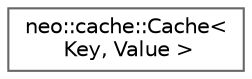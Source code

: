 digraph "Graphical Class Hierarchy"
{
 // LATEX_PDF_SIZE
  bgcolor="transparent";
  edge [fontname=Helvetica,fontsize=10,labelfontname=Helvetica,labelfontsize=10];
  node [fontname=Helvetica,fontsize=10,shape=box,height=0.2,width=0.4];
  rankdir="LR";
  Node0 [id="Node000000",label="neo::cache::Cache\<\l Key, Value \>",height=0.2,width=0.4,color="grey40", fillcolor="white", style="filled",URL="$classneo_1_1cache_1_1_cache.html",tooltip="Generic cache interface for Neo components."];
}
